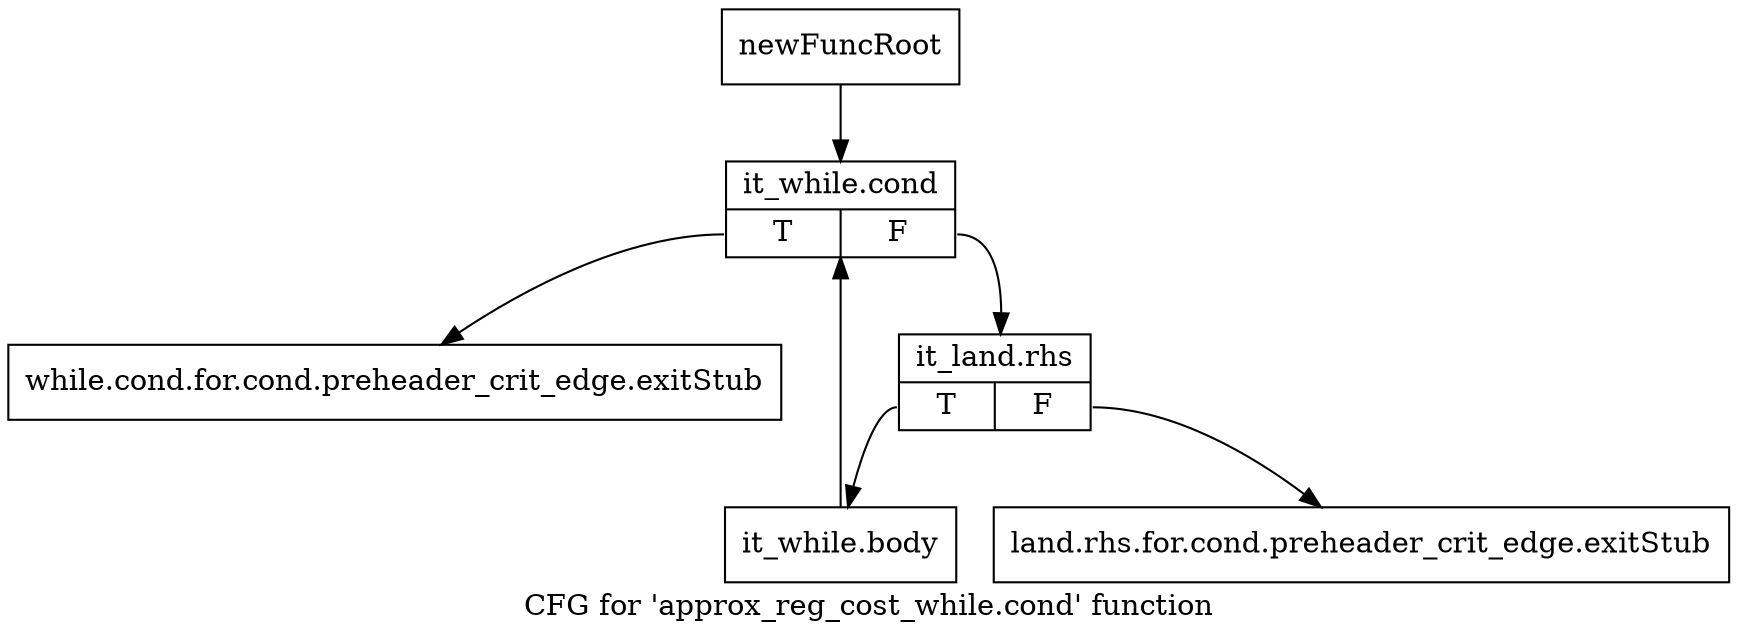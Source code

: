 digraph "CFG for 'approx_reg_cost_while.cond' function" {
	label="CFG for 'approx_reg_cost_while.cond' function";

	Node0xa99b330 [shape=record,label="{newFuncRoot}"];
	Node0xa99b330 -> Node0xa9a0a00;
	Node0xa9a0960 [shape=record,label="{while.cond.for.cond.preheader_crit_edge.exitStub}"];
	Node0xa9a09b0 [shape=record,label="{land.rhs.for.cond.preheader_crit_edge.exitStub}"];
	Node0xa9a0a00 [shape=record,label="{it_while.cond|{<s0>T|<s1>F}}"];
	Node0xa9a0a00:s0 -> Node0xa9a0960;
	Node0xa9a0a00:s1 -> Node0xa9a0a50;
	Node0xa9a0a50 [shape=record,label="{it_land.rhs|{<s0>T|<s1>F}}"];
	Node0xa9a0a50:s0 -> Node0xa9a0aa0;
	Node0xa9a0a50:s1 -> Node0xa9a09b0;
	Node0xa9a0aa0 [shape=record,label="{it_while.body}"];
	Node0xa9a0aa0 -> Node0xa9a0a00;
}
